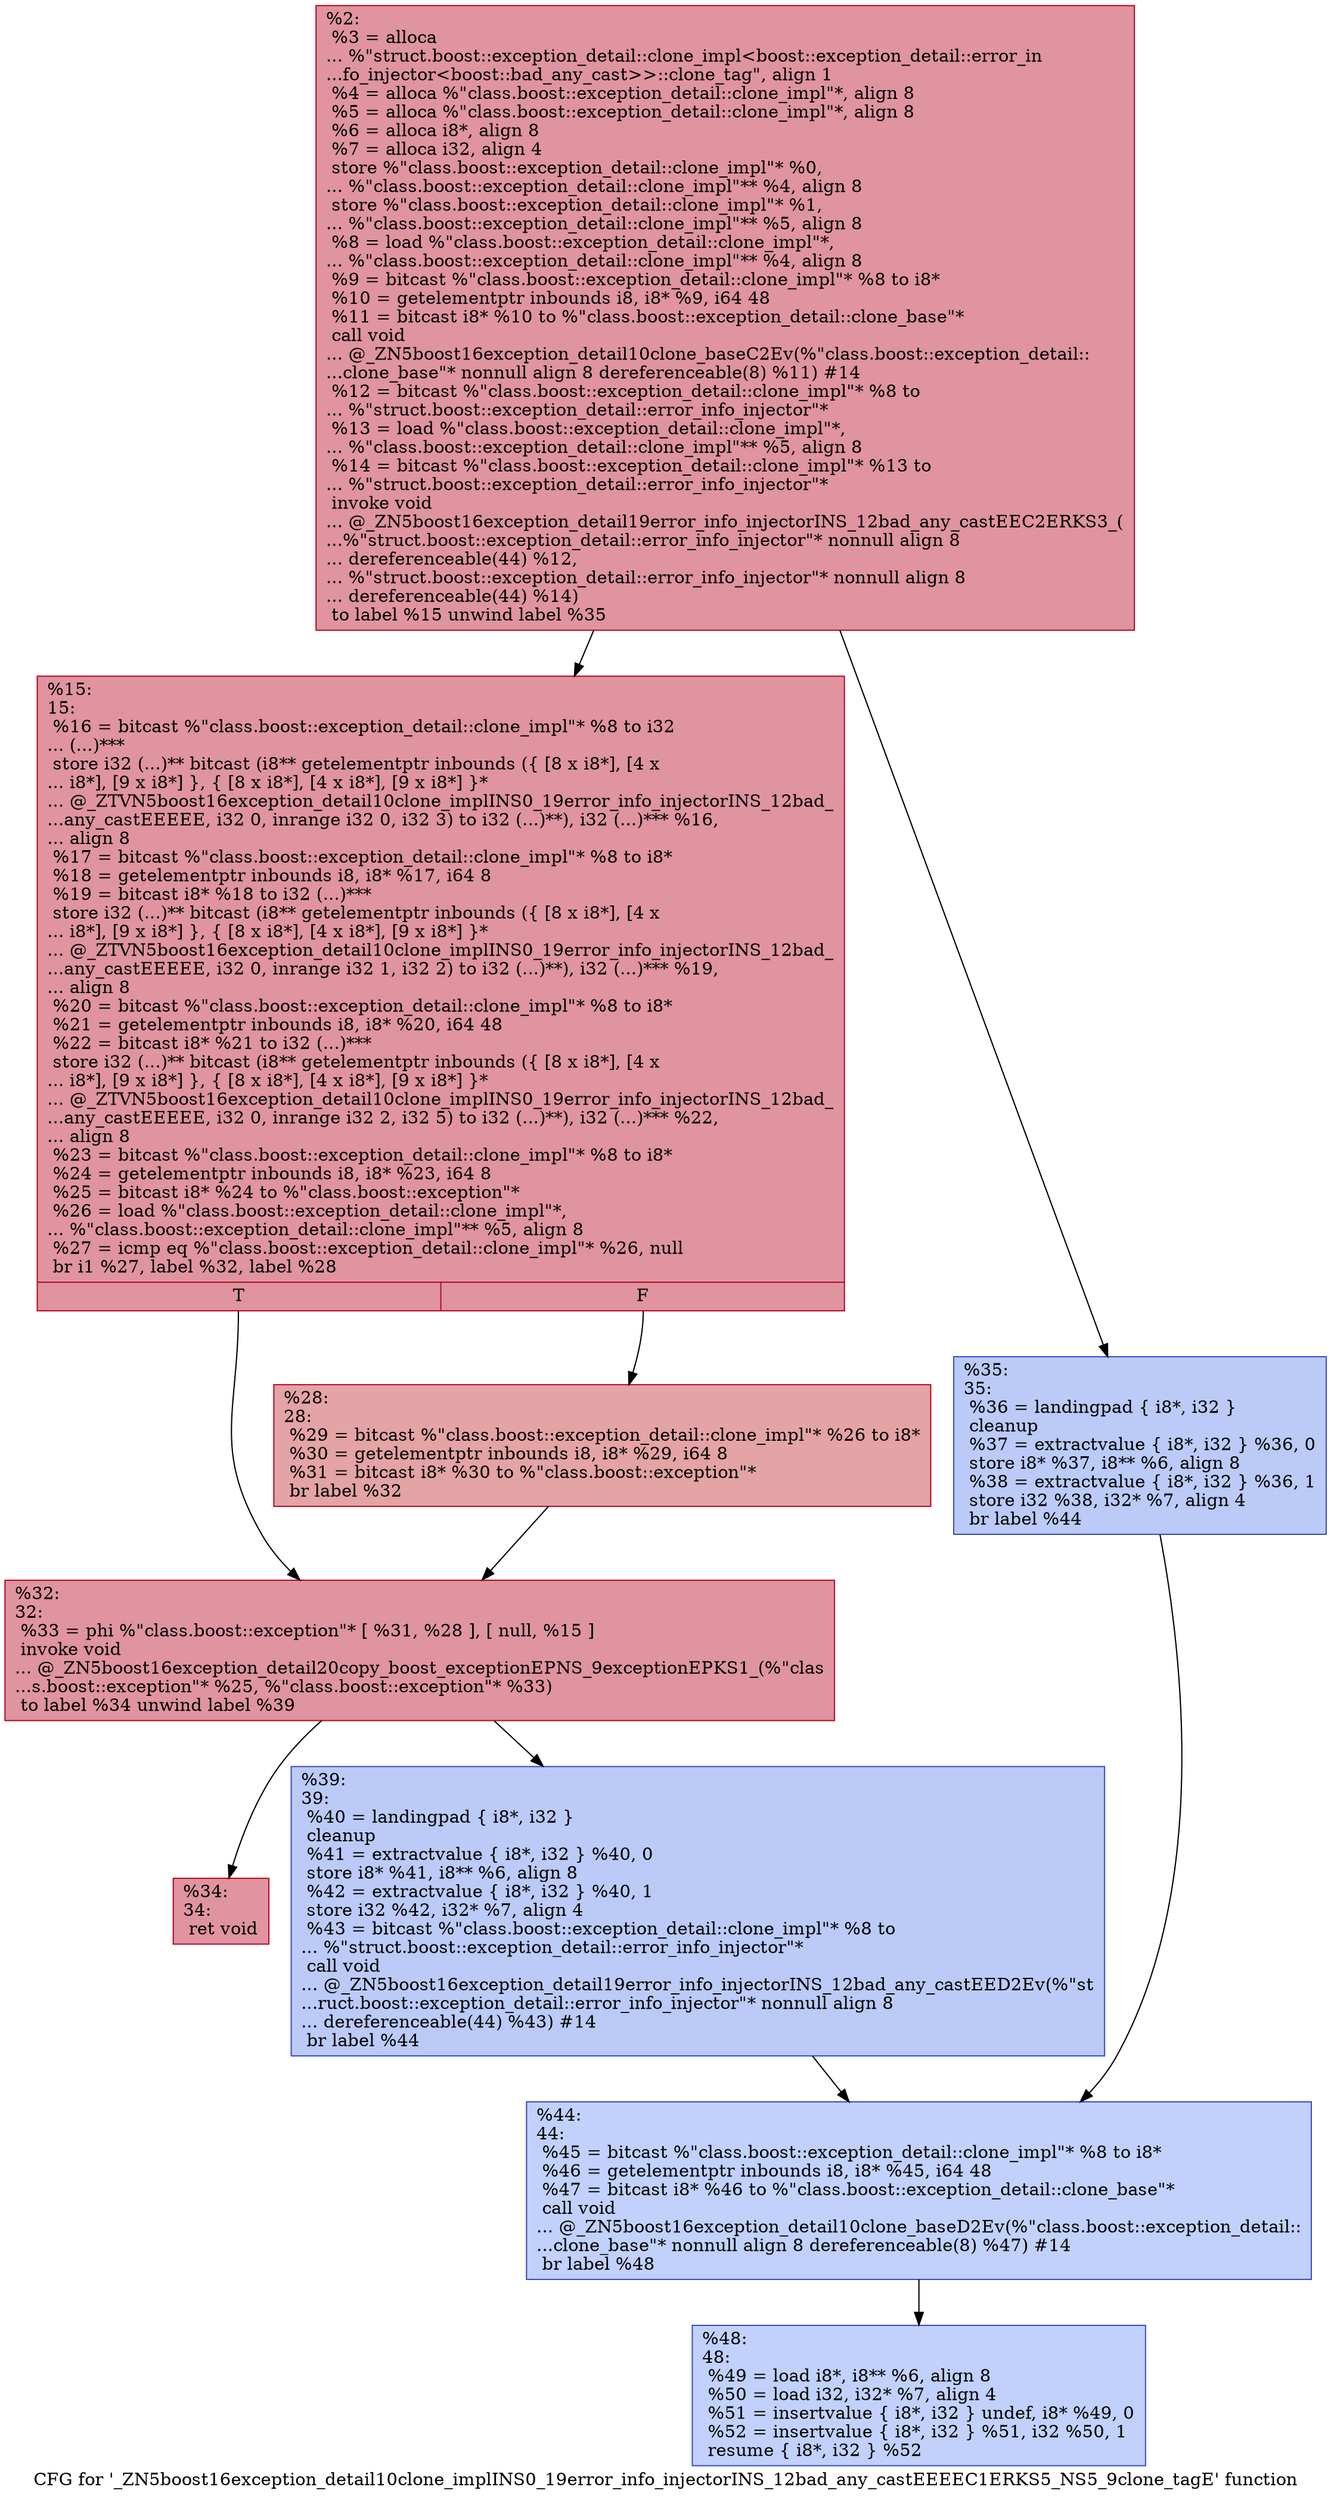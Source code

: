 digraph "CFG for '_ZN5boost16exception_detail10clone_implINS0_19error_info_injectorINS_12bad_any_castEEEEC1ERKS5_NS5_9clone_tagE' function" {
	label="CFG for '_ZN5boost16exception_detail10clone_implINS0_19error_info_injectorINS_12bad_any_castEEEEC1ERKS5_NS5_9clone_tagE' function";

	Node0x55aa9bb9faa0 [shape=record,color="#b70d28ff", style=filled, fillcolor="#b70d2870",label="{%2:\l  %3 = alloca\l... %\"struct.boost::exception_detail::clone_impl\<boost::exception_detail::error_in\l...fo_injector\<boost::bad_any_cast\>\>::clone_tag\", align 1\l  %4 = alloca %\"class.boost::exception_detail::clone_impl\"*, align 8\l  %5 = alloca %\"class.boost::exception_detail::clone_impl\"*, align 8\l  %6 = alloca i8*, align 8\l  %7 = alloca i32, align 4\l  store %\"class.boost::exception_detail::clone_impl\"* %0,\l... %\"class.boost::exception_detail::clone_impl\"** %4, align 8\l  store %\"class.boost::exception_detail::clone_impl\"* %1,\l... %\"class.boost::exception_detail::clone_impl\"** %5, align 8\l  %8 = load %\"class.boost::exception_detail::clone_impl\"*,\l... %\"class.boost::exception_detail::clone_impl\"** %4, align 8\l  %9 = bitcast %\"class.boost::exception_detail::clone_impl\"* %8 to i8*\l  %10 = getelementptr inbounds i8, i8* %9, i64 48\l  %11 = bitcast i8* %10 to %\"class.boost::exception_detail::clone_base\"*\l  call void\l... @_ZN5boost16exception_detail10clone_baseC2Ev(%\"class.boost::exception_detail::\l...clone_base\"* nonnull align 8 dereferenceable(8) %11) #14\l  %12 = bitcast %\"class.boost::exception_detail::clone_impl\"* %8 to\l... %\"struct.boost::exception_detail::error_info_injector\"*\l  %13 = load %\"class.boost::exception_detail::clone_impl\"*,\l... %\"class.boost::exception_detail::clone_impl\"** %5, align 8\l  %14 = bitcast %\"class.boost::exception_detail::clone_impl\"* %13 to\l... %\"struct.boost::exception_detail::error_info_injector\"*\l  invoke void\l... @_ZN5boost16exception_detail19error_info_injectorINS_12bad_any_castEEC2ERKS3_(\l...%\"struct.boost::exception_detail::error_info_injector\"* nonnull align 8\l... dereferenceable(44) %12,\l... %\"struct.boost::exception_detail::error_info_injector\"* nonnull align 8\l... dereferenceable(44) %14)\l          to label %15 unwind label %35\l}"];
	Node0x55aa9bb9faa0 -> Node0x55aa9bba02b0;
	Node0x55aa9bb9faa0 -> Node0x55aa9bba0300;
	Node0x55aa9bba02b0 [shape=record,color="#b70d28ff", style=filled, fillcolor="#b70d2870",label="{%15:\l15:                                               \l  %16 = bitcast %\"class.boost::exception_detail::clone_impl\"* %8 to i32\l... (...)***\l  store i32 (...)** bitcast (i8** getelementptr inbounds (\{ [8 x i8*], [4 x\l... i8*], [9 x i8*] \}, \{ [8 x i8*], [4 x i8*], [9 x i8*] \}*\l... @_ZTVN5boost16exception_detail10clone_implINS0_19error_info_injectorINS_12bad_\l...any_castEEEEE, i32 0, inrange i32 0, i32 3) to i32 (...)**), i32 (...)*** %16,\l... align 8\l  %17 = bitcast %\"class.boost::exception_detail::clone_impl\"* %8 to i8*\l  %18 = getelementptr inbounds i8, i8* %17, i64 8\l  %19 = bitcast i8* %18 to i32 (...)***\l  store i32 (...)** bitcast (i8** getelementptr inbounds (\{ [8 x i8*], [4 x\l... i8*], [9 x i8*] \}, \{ [8 x i8*], [4 x i8*], [9 x i8*] \}*\l... @_ZTVN5boost16exception_detail10clone_implINS0_19error_info_injectorINS_12bad_\l...any_castEEEEE, i32 0, inrange i32 1, i32 2) to i32 (...)**), i32 (...)*** %19,\l... align 8\l  %20 = bitcast %\"class.boost::exception_detail::clone_impl\"* %8 to i8*\l  %21 = getelementptr inbounds i8, i8* %20, i64 48\l  %22 = bitcast i8* %21 to i32 (...)***\l  store i32 (...)** bitcast (i8** getelementptr inbounds (\{ [8 x i8*], [4 x\l... i8*], [9 x i8*] \}, \{ [8 x i8*], [4 x i8*], [9 x i8*] \}*\l... @_ZTVN5boost16exception_detail10clone_implINS0_19error_info_injectorINS_12bad_\l...any_castEEEEE, i32 0, inrange i32 2, i32 5) to i32 (...)**), i32 (...)*** %22,\l... align 8\l  %23 = bitcast %\"class.boost::exception_detail::clone_impl\"* %8 to i8*\l  %24 = getelementptr inbounds i8, i8* %23, i64 8\l  %25 = bitcast i8* %24 to %\"class.boost::exception\"*\l  %26 = load %\"class.boost::exception_detail::clone_impl\"*,\l... %\"class.boost::exception_detail::clone_impl\"** %5, align 8\l  %27 = icmp eq %\"class.boost::exception_detail::clone_impl\"* %26, null\l  br i1 %27, label %32, label %28\l|{<s0>T|<s1>F}}"];
	Node0x55aa9bba02b0:s0 -> Node0x55aa9bba0bd0;
	Node0x55aa9bba02b0:s1 -> Node0x55aa9bba0c20;
	Node0x55aa9bba0c20 [shape=record,color="#b70d28ff", style=filled, fillcolor="#c32e3170",label="{%28:\l28:                                               \l  %29 = bitcast %\"class.boost::exception_detail::clone_impl\"* %26 to i8*\l  %30 = getelementptr inbounds i8, i8* %29, i64 8\l  %31 = bitcast i8* %30 to %\"class.boost::exception\"*\l  br label %32\l}"];
	Node0x55aa9bba0c20 -> Node0x55aa9bba0bd0;
	Node0x55aa9bba0bd0 [shape=record,color="#b70d28ff", style=filled, fillcolor="#b70d2870",label="{%32:\l32:                                               \l  %33 = phi %\"class.boost::exception\"* [ %31, %28 ], [ null, %15 ]\l  invoke void\l... @_ZN5boost16exception_detail20copy_boost_exceptionEPNS_9exceptionEPKS1_(%\"clas\l...s.boost::exception\"* %25, %\"class.boost::exception\"* %33)\l          to label %34 unwind label %39\l}"];
	Node0x55aa9bba0bd0 -> Node0x55aa9bba0ff0;
	Node0x55aa9bba0bd0 -> Node0x55aa9bba1040;
	Node0x55aa9bba0ff0 [shape=record,color="#b70d28ff", style=filled, fillcolor="#b70d2870",label="{%34:\l34:                                               \l  ret void\l}"];
	Node0x55aa9bba0300 [shape=record,color="#3d50c3ff", style=filled, fillcolor="#6687ed70",label="{%35:\l35:                                               \l  %36 = landingpad \{ i8*, i32 \}\l          cleanup\l  %37 = extractvalue \{ i8*, i32 \} %36, 0\l  store i8* %37, i8** %6, align 8\l  %38 = extractvalue \{ i8*, i32 \} %36, 1\l  store i32 %38, i32* %7, align 4\l  br label %44\l}"];
	Node0x55aa9bba0300 -> Node0x55aa9bba1470;
	Node0x55aa9bba1040 [shape=record,color="#3d50c3ff", style=filled, fillcolor="#6687ed70",label="{%39:\l39:                                               \l  %40 = landingpad \{ i8*, i32 \}\l          cleanup\l  %41 = extractvalue \{ i8*, i32 \} %40, 0\l  store i8* %41, i8** %6, align 8\l  %42 = extractvalue \{ i8*, i32 \} %40, 1\l  store i32 %42, i32* %7, align 4\l  %43 = bitcast %\"class.boost::exception_detail::clone_impl\"* %8 to\l... %\"struct.boost::exception_detail::error_info_injector\"*\l  call void\l... @_ZN5boost16exception_detail19error_info_injectorINS_12bad_any_castEED2Ev(%\"st\l...ruct.boost::exception_detail::error_info_injector\"* nonnull align 8\l... dereferenceable(44) %43) #14\l  br label %44\l}"];
	Node0x55aa9bba1040 -> Node0x55aa9bba1470;
	Node0x55aa9bba1470 [shape=record,color="#3d50c3ff", style=filled, fillcolor="#7396f570",label="{%44:\l44:                                               \l  %45 = bitcast %\"class.boost::exception_detail::clone_impl\"* %8 to i8*\l  %46 = getelementptr inbounds i8, i8* %45, i64 48\l  %47 = bitcast i8* %46 to %\"class.boost::exception_detail::clone_base\"*\l  call void\l... @_ZN5boost16exception_detail10clone_baseD2Ev(%\"class.boost::exception_detail::\l...clone_base\"* nonnull align 8 dereferenceable(8) %47) #14\l  br label %48\l}"];
	Node0x55aa9bba1470 -> Node0x55aa9bba1c60;
	Node0x55aa9bba1c60 [shape=record,color="#3d50c3ff", style=filled, fillcolor="#7396f570",label="{%48:\l48:                                               \l  %49 = load i8*, i8** %6, align 8\l  %50 = load i32, i32* %7, align 4\l  %51 = insertvalue \{ i8*, i32 \} undef, i8* %49, 0\l  %52 = insertvalue \{ i8*, i32 \} %51, i32 %50, 1\l  resume \{ i8*, i32 \} %52\l}"];
}
